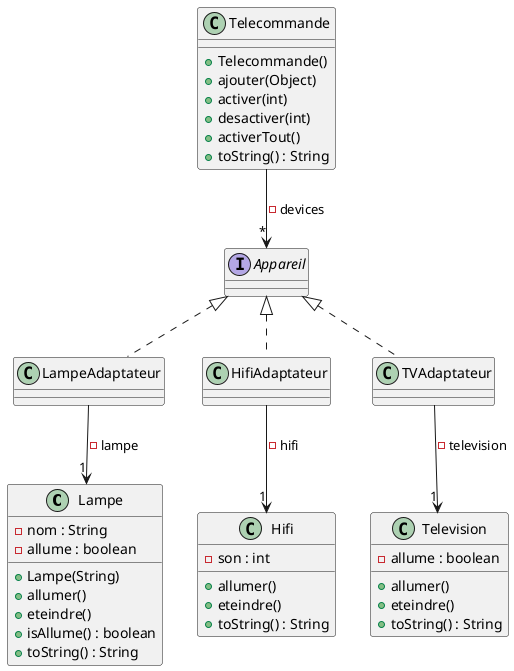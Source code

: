 @startuml

class Lampe {
    - nom : String
    - allume : boolean
    + Lampe(String)
    + allumer()
    + eteindre()
    + isAllume() : boolean
    + toString() : String
}

class Hifi {
    - son : int
    + allumer()
    + eteindre()
    + toString() : String
}

class Telecommande {
    + Telecommande()
    + ajouter(Object)
    + activer(int)
    + desactiver(int)
    + activerTout()
    + toString() : String
}

class Television {
    - allume : boolean
    + allumer()
    + eteindre()
    + toString() : String
}

interface Appareil{
}

class LampeAdaptateur{
}

class HifiAdaptateur{}

Appareil <|.. LampeAdaptateur
Appareil <|.. HifiAdaptateur
Appareil <|.. TVAdaptateur

LampeAdaptateur --> "1" Lampe :  - lampe
HifiAdaptateur --> "1" Hifi : - hifi
TVAdaptateur --> "1" Television : - television


Telecommande --> "*" Appareil : - devices

@enduml